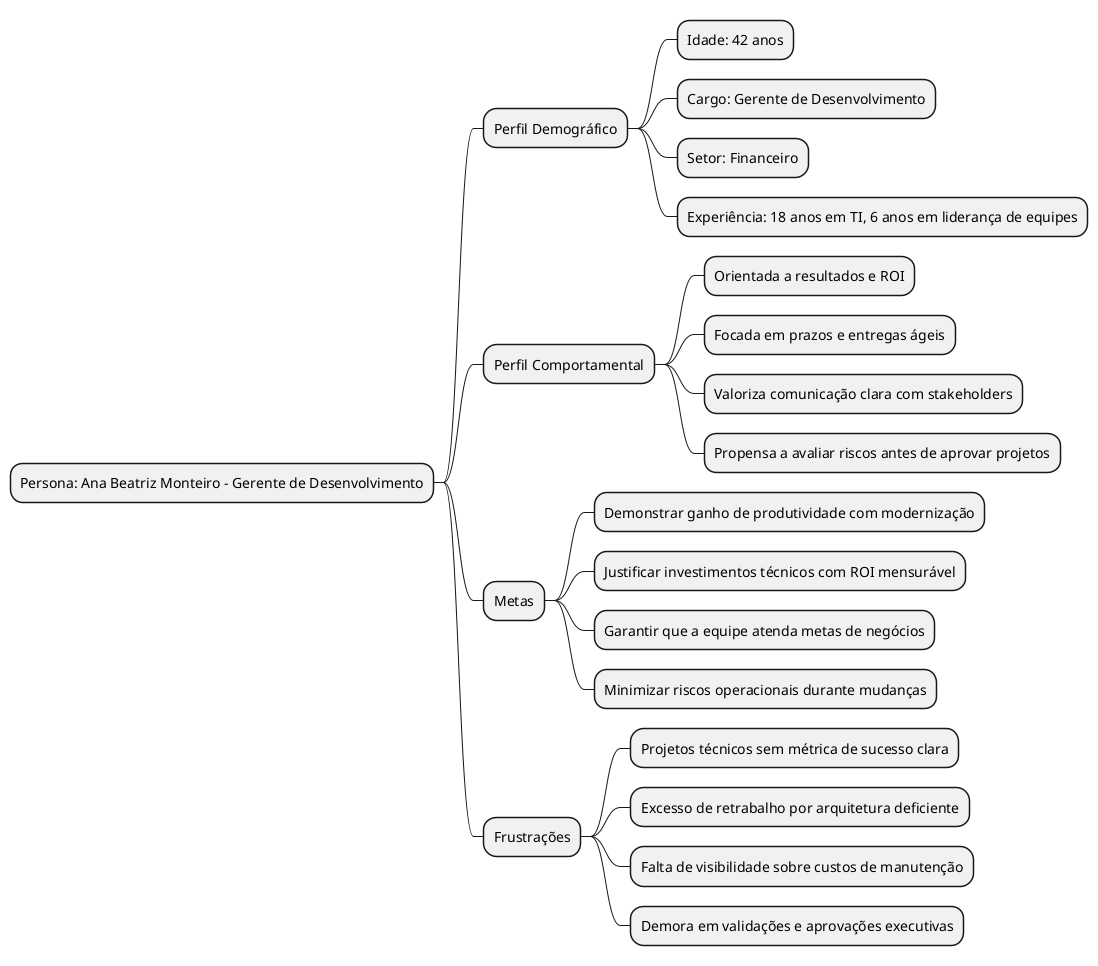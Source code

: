 @startmindmap
* Persona: Ana Beatriz Monteiro – Gerente de Desenvolvimento
** Perfil Demográfico
*** Idade: 42 anos
*** Cargo: Gerente de Desenvolvimento
*** Setor: Financeiro
*** Experiência: 18 anos em TI, 6 anos em liderança de equipes
** Perfil Comportamental
*** Orientada a resultados e ROI
*** Focada em prazos e entregas ágeis
*** Valoriza comunicação clara com stakeholders
*** Propensa a avaliar riscos antes de aprovar projetos
** Metas
*** Demonstrar ganho de produtividade com modernização
*** Justificar investimentos técnicos com ROI mensurável
*** Garantir que a equipe atenda metas de negócios
*** Minimizar riscos operacionais durante mudanças
** Frustrações
*** Projetos técnicos sem métrica de sucesso clara
*** Excesso de retrabalho por arquitetura deficiente
*** Falta de visibilidade sobre custos de manutenção
*** Demora em validações e aprovações executivas
@endmindmap